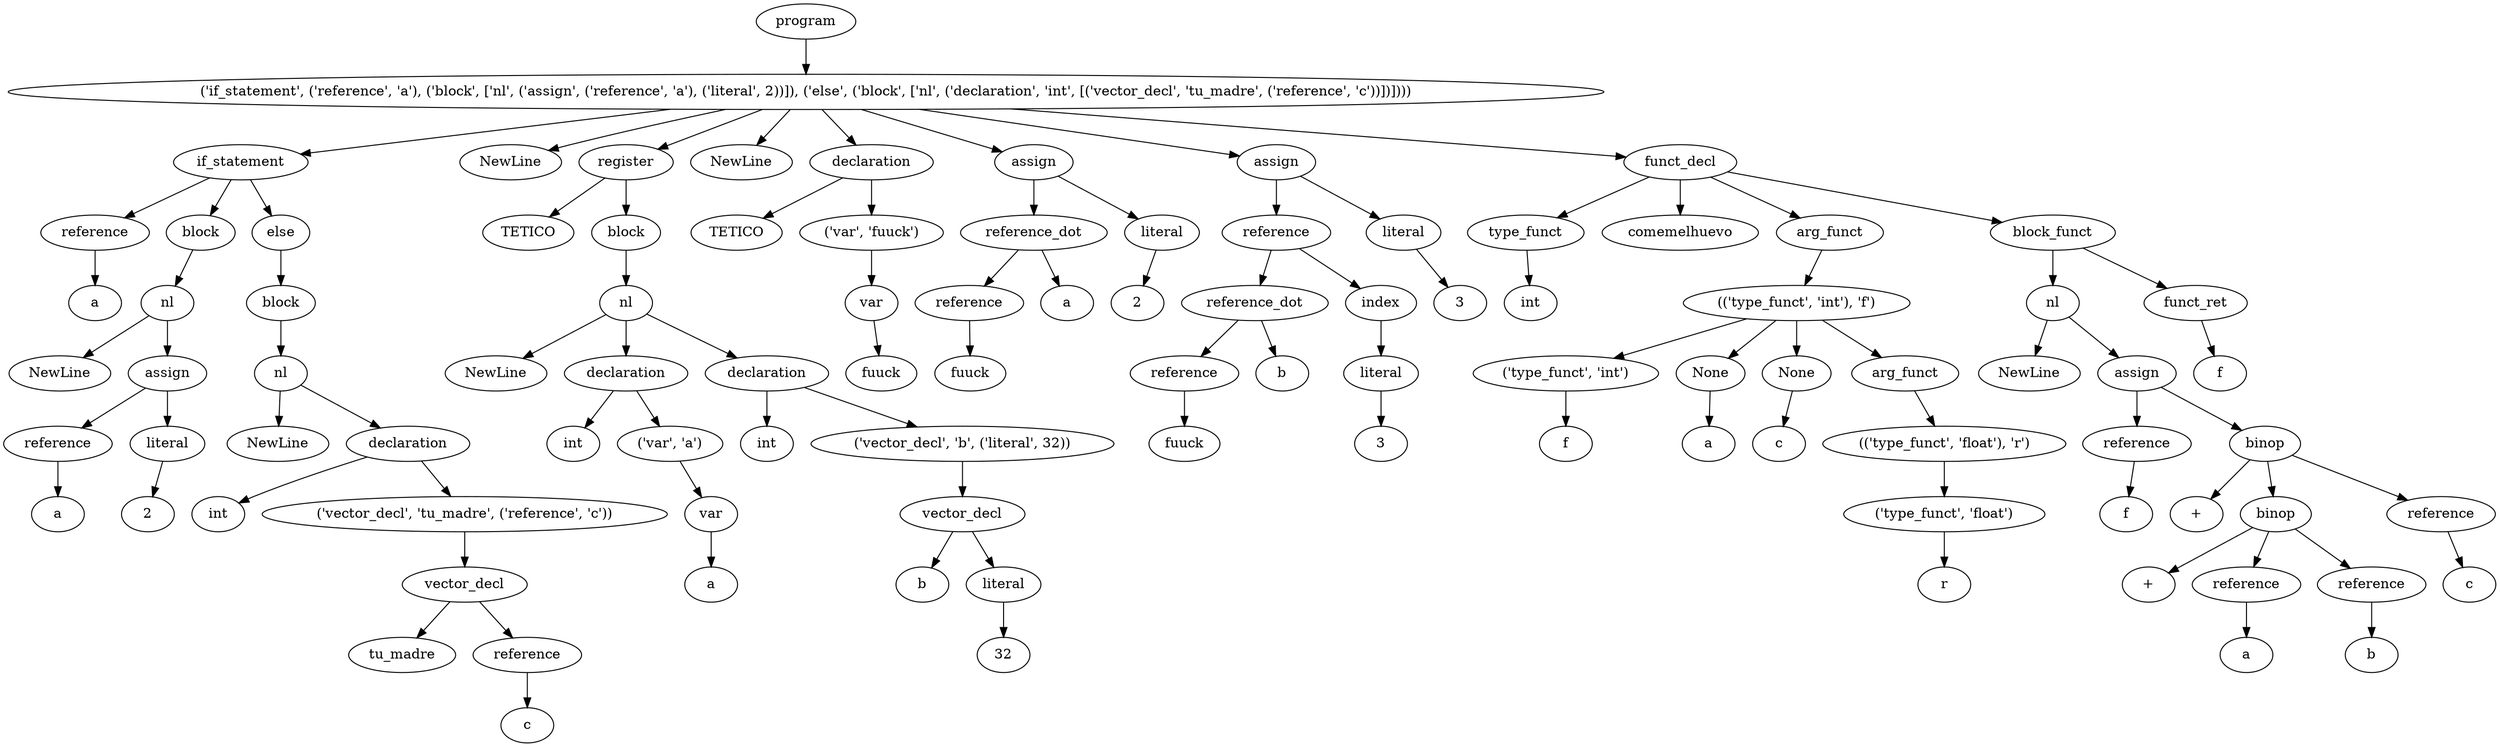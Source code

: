 // Árbol Sintáctico
digraph {
	0 [label=program]
	1 [label="('if_statement', ('reference', 'a'), ('block', ['nl', ('assign', ('reference', 'a'), ('literal', 2))]), ('else', ('block', ['nl', ('declaration', 'int', [('vector_decl', 'tu_madre', ('reference', 'c'))])])))"]
	0 -> 1
	2 [label=if_statement]
	1 -> 2
	3 [label=reference]
	2 -> 3
	4 [label=a]
	3 -> 4
	5 [label=block]
	2 -> 5
	6 [label=nl]
	5 -> 6
	7 [label=NewLine]
	6 -> 7
	8 [label=assign]
	6 -> 8
	9 [label=reference]
	8 -> 9
	10 [label=a]
	9 -> 10
	11 [label=literal]
	8 -> 11
	12 [label=2]
	11 -> 12
	13 [label=else]
	2 -> 13
	14 [label=block]
	13 -> 14
	15 [label=nl]
	14 -> 15
	16 [label=NewLine]
	15 -> 16
	17 [label=declaration]
	15 -> 17
	18 [label=int]
	17 -> 18
	19 [label="('vector_decl', 'tu_madre', ('reference', 'c'))"]
	17 -> 19
	20 [label=vector_decl]
	19 -> 20
	21 [label=tu_madre]
	20 -> 21
	22 [label=reference]
	20 -> 22
	23 [label=c]
	22 -> 23
	24 [label=NewLine]
	1 -> 24
	25 [label=register]
	1 -> 25
	26 [label=TETICO]
	25 -> 26
	27 [label=block]
	25 -> 27
	28 [label=nl]
	27 -> 28
	29 [label=NewLine]
	28 -> 29
	30 [label=declaration]
	28 -> 30
	31 [label=int]
	30 -> 31
	32 [label="('var', 'a')"]
	30 -> 32
	33 [label=var]
	32 -> 33
	34 [label=a]
	33 -> 34
	35 [label=declaration]
	28 -> 35
	36 [label=int]
	35 -> 36
	37 [label="('vector_decl', 'b', ('literal', 32))"]
	35 -> 37
	38 [label=vector_decl]
	37 -> 38
	39 [label=b]
	38 -> 39
	40 [label=literal]
	38 -> 40
	41 [label=32]
	40 -> 41
	42 [label=NewLine]
	1 -> 42
	43 [label=declaration]
	1 -> 43
	44 [label=TETICO]
	43 -> 44
	45 [label="('var', 'fuuck')"]
	43 -> 45
	46 [label=var]
	45 -> 46
	47 [label=fuuck]
	46 -> 47
	48 [label=assign]
	1 -> 48
	49 [label=reference_dot]
	48 -> 49
	50 [label=reference]
	49 -> 50
	51 [label=fuuck]
	50 -> 51
	52 [label=a]
	49 -> 52
	53 [label=literal]
	48 -> 53
	54 [label=2]
	53 -> 54
	55 [label=assign]
	1 -> 55
	56 [label=reference]
	55 -> 56
	57 [label=reference_dot]
	56 -> 57
	58 [label=reference]
	57 -> 58
	59 [label=fuuck]
	58 -> 59
	60 [label=b]
	57 -> 60
	61 [label=index]
	56 -> 61
	62 [label=literal]
	61 -> 62
	63 [label=3]
	62 -> 63
	64 [label=literal]
	55 -> 64
	65 [label=3]
	64 -> 65
	66 [label=funct_decl]
	1 -> 66
	67 [label=type_funct]
	66 -> 67
	68 [label=int]
	67 -> 68
	69 [label=comemelhuevo]
	66 -> 69
	70 [label=arg_funct]
	66 -> 70
	71 [label="(('type_funct', 'int'), 'f')"]
	70 -> 71
	72 [label="('type_funct', 'int')"]
	71 -> 72
	73 [label=f]
	72 -> 73
	74 [label=None]
	71 -> 74
	75 [label=a]
	74 -> 75
	76 [label=None]
	71 -> 76
	77 [label=c]
	76 -> 77
	78 [label=arg_funct]
	71 -> 78
	79 [label="(('type_funct', 'float'), 'r')"]
	78 -> 79
	80 [label="('type_funct', 'float')"]
	79 -> 80
	81 [label=r]
	80 -> 81
	82 [label=block_funct]
	66 -> 82
	83 [label=nl]
	82 -> 83
	84 [label=NewLine]
	83 -> 84
	85 [label=assign]
	83 -> 85
	86 [label=reference]
	85 -> 86
	87 [label=f]
	86 -> 87
	88 [label=binop]
	85 -> 88
	89 [label="+"]
	88 -> 89
	90 [label=binop]
	88 -> 90
	91 [label="+"]
	90 -> 91
	92 [label=reference]
	90 -> 92
	93 [label=a]
	92 -> 93
	94 [label=reference]
	90 -> 94
	95 [label=b]
	94 -> 95
	96 [label=reference]
	88 -> 96
	97 [label=c]
	96 -> 97
	98 [label=funct_ret]
	82 -> 98
	99 [label=f]
	98 -> 99
}
